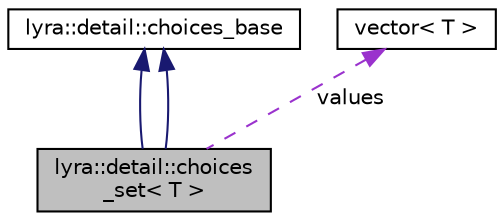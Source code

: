 digraph "lyra::detail::choices_set&lt; T &gt;"
{
 // INTERACTIVE_SVG=YES
 // LATEX_PDF_SIZE
  edge [fontname="Helvetica",fontsize="10",labelfontname="Helvetica",labelfontsize="10"];
  node [fontname="Helvetica",fontsize="10",shape=record];
  Node1 [label="lyra::detail::choices\l_set\< T \>",height=0.2,width=0.4,color="black", fillcolor="grey75", style="filled", fontcolor="black",tooltip=" "];
  Node2 -> Node1 [dir="back",color="midnightblue",fontsize="10",style="solid",fontname="Helvetica"];
  Node2 [label="lyra::detail::choices_base",height=0.2,width=0.4,color="black", fillcolor="white", style="filled",URL="$structlyra_1_1detail_1_1choices__base.html",tooltip=" "];
  Node2 -> Node1 [dir="back",color="midnightblue",fontsize="10",style="solid",fontname="Helvetica"];
  Node3 -> Node1 [dir="back",color="darkorchid3",fontsize="10",style="dashed",label=" values" ,fontname="Helvetica"];
  Node3 [label="vector\< T \>",height=0.2,width=0.4,color="black", fillcolor="white", style="filled",tooltip=" "];
}
